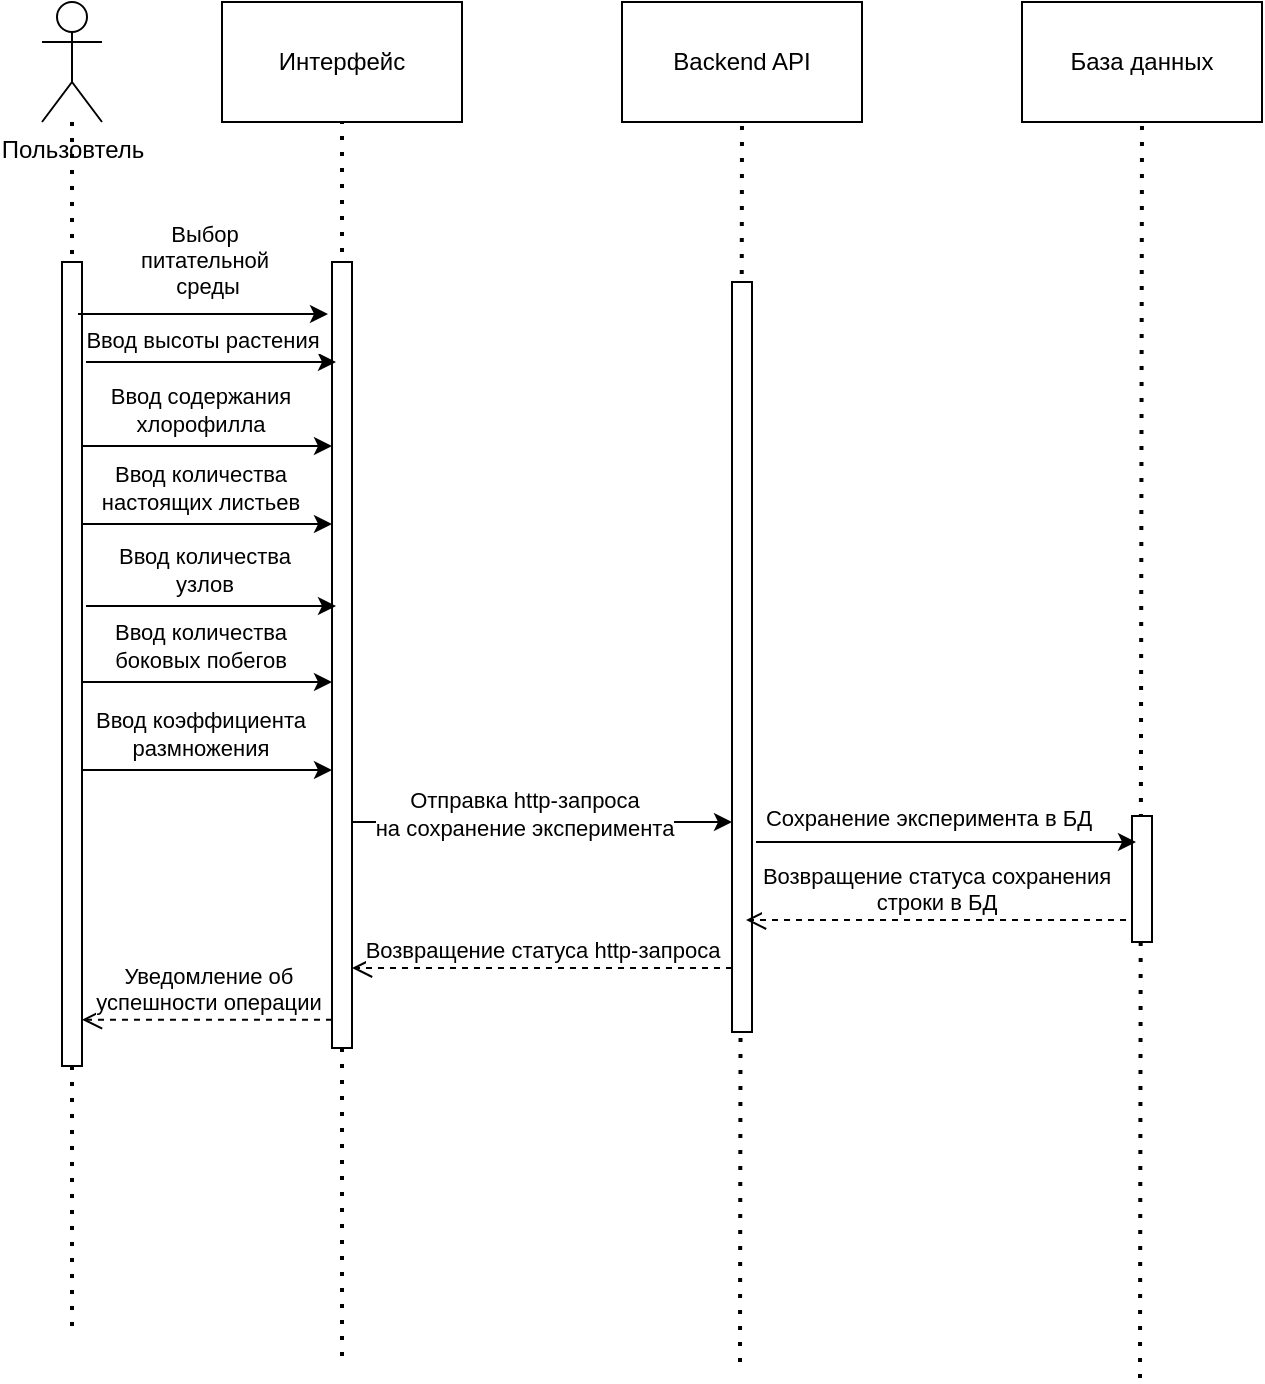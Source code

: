 <mxfile version="24.4.8" type="github">
  <diagram name="Page-1" id="zcy8_zAFrj_lsBXq3jjC">
    <mxGraphModel dx="1434" dy="781" grid="0" gridSize="10" guides="1" tooltips="1" connect="1" arrows="1" fold="1" page="1" pageScale="1" pageWidth="850" pageHeight="1100" math="0" shadow="0">
      <root>
        <mxCell id="0" />
        <mxCell id="1" parent="0" />
        <mxCell id="Y-hilgdHN-UzfRF6LN_a-17" value="" style="endArrow=none;dashed=1;html=1;dashPattern=1 3;strokeWidth=2;rounded=0;" edge="1" parent="1" source="Y-hilgdHN-UzfRF6LN_a-21">
          <mxGeometry width="50" height="50" relative="1" as="geometry">
            <mxPoint x="220" y="300" as="sourcePoint" />
            <mxPoint x="85" y="687" as="targetPoint" />
          </mxGeometry>
        </mxCell>
        <mxCell id="Y-hilgdHN-UzfRF6LN_a-18" value="" style="endArrow=none;dashed=1;html=1;dashPattern=1 3;strokeWidth=2;rounded=0;entryX=0.5;entryY=1;entryDx=0;entryDy=0;" edge="1" parent="1" target="Y-hilgdHN-UzfRF6LN_a-22">
          <mxGeometry width="50" height="50" relative="1" as="geometry">
            <mxPoint x="220" y="697" as="sourcePoint" />
            <mxPoint x="270" y="250" as="targetPoint" />
          </mxGeometry>
        </mxCell>
        <mxCell id="Y-hilgdHN-UzfRF6LN_a-19" value="" style="endArrow=none;dashed=1;html=1;dashPattern=1 3;strokeWidth=2;rounded=0;entryX=0.5;entryY=1;entryDx=0;entryDy=0;" edge="1" parent="1" target="Y-hilgdHN-UzfRF6LN_a-25">
          <mxGeometry width="50" height="50" relative="1" as="geometry">
            <mxPoint x="419" y="700" as="sourcePoint" />
            <mxPoint x="270" y="250" as="targetPoint" />
          </mxGeometry>
        </mxCell>
        <mxCell id="Y-hilgdHN-UzfRF6LN_a-20" value="" style="endArrow=none;dashed=1;html=1;dashPattern=1 3;strokeWidth=2;rounded=0;entryX=0.5;entryY=1;entryDx=0;entryDy=0;" edge="1" parent="1" target="Y-hilgdHN-UzfRF6LN_a-27">
          <mxGeometry width="50" height="50" relative="1" as="geometry">
            <mxPoint x="619" y="708" as="sourcePoint" />
            <mxPoint x="270" y="250" as="targetPoint" />
          </mxGeometry>
        </mxCell>
        <mxCell id="Y-hilgdHN-UzfRF6LN_a-21" value="Пользовтель" style="shape=umlActor;verticalLabelPosition=bottom;verticalAlign=top;html=1;outlineConnect=0;align=center;horizontal=1;labelPosition=center;" vertex="1" parent="1">
          <mxGeometry x="70" y="20" width="30" height="60" as="geometry" />
        </mxCell>
        <mxCell id="Y-hilgdHN-UzfRF6LN_a-22" value="Интерфейс" style="rounded=0;whiteSpace=wrap;html=1;" vertex="1" parent="1">
          <mxGeometry x="160" y="20" width="120" height="60" as="geometry" />
        </mxCell>
        <mxCell id="Y-hilgdHN-UzfRF6LN_a-23" value="" style="html=1;points=[[0,0,0,0,5],[0,1,0,0,-5],[1,0,0,0,5],[1,1,0,0,-5]];perimeter=orthogonalPerimeter;outlineConnect=0;targetShapes=umlLifeline;portConstraint=eastwest;newEdgeStyle={&quot;curved&quot;:0,&quot;rounded&quot;:0};" vertex="1" parent="1">
          <mxGeometry x="80" y="150" width="10" height="402" as="geometry" />
        </mxCell>
        <mxCell id="Y-hilgdHN-UzfRF6LN_a-24" value="" style="html=1;points=[[0,0,0,0,5],[0,1,0,0,-5],[1,0,0,0,5],[1,1,0,0,-5]];perimeter=orthogonalPerimeter;outlineConnect=0;targetShapes=umlLifeline;portConstraint=eastwest;newEdgeStyle={&quot;curved&quot;:0,&quot;rounded&quot;:0};" vertex="1" parent="1">
          <mxGeometry x="215" y="150" width="10" height="393" as="geometry" />
        </mxCell>
        <mxCell id="Y-hilgdHN-UzfRF6LN_a-25" value="Backend API" style="rounded=0;whiteSpace=wrap;html=1;" vertex="1" parent="1">
          <mxGeometry x="360" y="20" width="120" height="60" as="geometry" />
        </mxCell>
        <mxCell id="Y-hilgdHN-UzfRF6LN_a-26" value="" style="html=1;points=[[0,0,0,0,5],[0,1,0,0,-5],[1,0,0,0,5],[1,1,0,0,-5]];perimeter=orthogonalPerimeter;outlineConnect=0;targetShapes=umlLifeline;portConstraint=eastwest;newEdgeStyle={&quot;curved&quot;:0,&quot;rounded&quot;:0};" vertex="1" parent="1">
          <mxGeometry x="415" y="160" width="10" height="375" as="geometry" />
        </mxCell>
        <mxCell id="Y-hilgdHN-UzfRF6LN_a-27" value="База данных" style="rounded=0;whiteSpace=wrap;html=1;" vertex="1" parent="1">
          <mxGeometry x="560" y="20" width="120" height="60" as="geometry" />
        </mxCell>
        <mxCell id="Y-hilgdHN-UzfRF6LN_a-28" value="" style="html=1;points=[[0,0,0,0,5],[0,1,0,0,-5],[1,0,0,0,5],[1,1,0,0,-5]];perimeter=orthogonalPerimeter;outlineConnect=0;targetShapes=umlLifeline;portConstraint=eastwest;newEdgeStyle={&quot;curved&quot;:0,&quot;rounded&quot;:0};" vertex="1" parent="1">
          <mxGeometry x="615" y="427" width="10" height="63" as="geometry" />
        </mxCell>
        <mxCell id="Y-hilgdHN-UzfRF6LN_a-31" value="" style="endArrow=classic;html=1;rounded=0;" edge="1" parent="1">
          <mxGeometry width="50" height="50" relative="1" as="geometry">
            <mxPoint x="88" y="176" as="sourcePoint" />
            <mxPoint x="213" y="176" as="targetPoint" />
            <Array as="points">
              <mxPoint x="168" y="176" />
            </Array>
          </mxGeometry>
        </mxCell>
        <mxCell id="Y-hilgdHN-UzfRF6LN_a-32" value="&lt;div&gt;Выбор&lt;/div&gt;&lt;div&gt;питательной&lt;/div&gt;&lt;div&gt;&amp;nbsp;среды&lt;br&gt;&lt;/div&gt;" style="edgeLabel;html=1;align=center;verticalAlign=middle;resizable=0;points=[];" vertex="1" connectable="0" parent="Y-hilgdHN-UzfRF6LN_a-31">
          <mxGeometry x="-0.109" relative="1" as="geometry">
            <mxPoint x="7" y="-27" as="offset" />
          </mxGeometry>
        </mxCell>
        <mxCell id="Y-hilgdHN-UzfRF6LN_a-37" value="" style="endArrow=classic;html=1;rounded=0;" edge="1" parent="1">
          <mxGeometry width="50" height="50" relative="1" as="geometry">
            <mxPoint x="92" y="200" as="sourcePoint" />
            <mxPoint x="217" y="200" as="targetPoint" />
          </mxGeometry>
        </mxCell>
        <mxCell id="Y-hilgdHN-UzfRF6LN_a-38" value="Ввод высоты растения" style="edgeLabel;html=1;align=center;verticalAlign=middle;resizable=0;points=[];" vertex="1" connectable="0" parent="Y-hilgdHN-UzfRF6LN_a-37">
          <mxGeometry x="0.408" y="3" relative="1" as="geometry">
            <mxPoint x="-30" y="-8" as="offset" />
          </mxGeometry>
        </mxCell>
        <mxCell id="Y-hilgdHN-UzfRF6LN_a-39" value="" style="endArrow=classic;html=1;rounded=0;" edge="1" parent="1">
          <mxGeometry width="50" height="50" relative="1" as="geometry">
            <mxPoint x="90" y="242" as="sourcePoint" />
            <mxPoint x="215" y="242" as="targetPoint" />
          </mxGeometry>
        </mxCell>
        <mxCell id="Y-hilgdHN-UzfRF6LN_a-40" value="&lt;div&gt;Ввод содержания&lt;/div&gt;&lt;div&gt;хлорофилла&lt;br&gt;&lt;/div&gt;" style="edgeLabel;html=1;align=center;verticalAlign=middle;resizable=0;points=[];" vertex="1" connectable="0" parent="Y-hilgdHN-UzfRF6LN_a-39">
          <mxGeometry x="0.408" y="3" relative="1" as="geometry">
            <mxPoint x="-29" y="-15" as="offset" />
          </mxGeometry>
        </mxCell>
        <mxCell id="Y-hilgdHN-UzfRF6LN_a-41" value="" style="endArrow=classic;html=1;rounded=0;" edge="1" parent="1">
          <mxGeometry width="50" height="50" relative="1" as="geometry">
            <mxPoint x="90" y="281" as="sourcePoint" />
            <mxPoint x="215" y="281" as="targetPoint" />
          </mxGeometry>
        </mxCell>
        <mxCell id="Y-hilgdHN-UzfRF6LN_a-42" value="&lt;div&gt;Ввод количества &lt;br&gt;&lt;/div&gt;&lt;div&gt;настоящих листьев&lt;br&gt;&lt;/div&gt;" style="edgeLabel;html=1;align=center;verticalAlign=middle;resizable=0;points=[];" vertex="1" connectable="0" parent="Y-hilgdHN-UzfRF6LN_a-41">
          <mxGeometry x="0.408" y="3" relative="1" as="geometry">
            <mxPoint x="-29" y="-15" as="offset" />
          </mxGeometry>
        </mxCell>
        <mxCell id="Y-hilgdHN-UzfRF6LN_a-43" value="" style="endArrow=classic;html=1;rounded=0;" edge="1" parent="1">
          <mxGeometry width="50" height="50" relative="1" as="geometry">
            <mxPoint x="92" y="322" as="sourcePoint" />
            <mxPoint x="217" y="322" as="targetPoint" />
          </mxGeometry>
        </mxCell>
        <mxCell id="Y-hilgdHN-UzfRF6LN_a-44" value="&lt;div&gt;Ввод количества &lt;br&gt;&lt;/div&gt;&lt;div&gt;узлов&lt;br&gt;&lt;/div&gt;" style="edgeLabel;html=1;align=center;verticalAlign=middle;resizable=0;points=[];" vertex="1" connectable="0" parent="Y-hilgdHN-UzfRF6LN_a-43">
          <mxGeometry x="0.408" y="3" relative="1" as="geometry">
            <mxPoint x="-29" y="-15" as="offset" />
          </mxGeometry>
        </mxCell>
        <mxCell id="Y-hilgdHN-UzfRF6LN_a-45" value="" style="endArrow=classic;html=1;rounded=0;" edge="1" parent="1">
          <mxGeometry width="50" height="50" relative="1" as="geometry">
            <mxPoint x="90" y="360" as="sourcePoint" />
            <mxPoint x="215" y="360" as="targetPoint" />
          </mxGeometry>
        </mxCell>
        <mxCell id="Y-hilgdHN-UzfRF6LN_a-46" value="&lt;div&gt;Ввод количества &lt;br&gt;&lt;/div&gt;&lt;div&gt;боковых побегов&lt;br&gt;&lt;/div&gt;" style="edgeLabel;html=1;align=center;verticalAlign=middle;resizable=0;points=[];" vertex="1" connectable="0" parent="Y-hilgdHN-UzfRF6LN_a-45">
          <mxGeometry x="0.408" y="3" relative="1" as="geometry">
            <mxPoint x="-29" y="-15" as="offset" />
          </mxGeometry>
        </mxCell>
        <mxCell id="Y-hilgdHN-UzfRF6LN_a-47" value="" style="endArrow=classic;html=1;rounded=0;" edge="1" parent="1">
          <mxGeometry width="50" height="50" relative="1" as="geometry">
            <mxPoint x="90" y="404" as="sourcePoint" />
            <mxPoint x="215" y="404" as="targetPoint" />
          </mxGeometry>
        </mxCell>
        <mxCell id="Y-hilgdHN-UzfRF6LN_a-48" value="&lt;div&gt;Ввод коэффициента&lt;/div&gt;&lt;div&gt;размножения&lt;br&gt;&lt;/div&gt;" style="edgeLabel;html=1;align=center;verticalAlign=middle;resizable=0;points=[];" vertex="1" connectable="0" parent="Y-hilgdHN-UzfRF6LN_a-47">
          <mxGeometry x="0.408" y="3" relative="1" as="geometry">
            <mxPoint x="-29" y="-15" as="offset" />
          </mxGeometry>
        </mxCell>
        <mxCell id="Y-hilgdHN-UzfRF6LN_a-49" value="" style="endArrow=classic;html=1;rounded=0;" edge="1" parent="1" target="Y-hilgdHN-UzfRF6LN_a-26">
          <mxGeometry width="50" height="50" relative="1" as="geometry">
            <mxPoint x="225" y="430" as="sourcePoint" />
            <mxPoint x="306" y="430" as="targetPoint" />
          </mxGeometry>
        </mxCell>
        <mxCell id="Y-hilgdHN-UzfRF6LN_a-50" value="&lt;div&gt;Отправка http-запроса&lt;/div&gt;&lt;div&gt;на сохранение эксперимента&lt;br&gt;&lt;/div&gt;" style="edgeLabel;html=1;align=center;verticalAlign=middle;resizable=0;points=[];" vertex="1" connectable="0" parent="Y-hilgdHN-UzfRF6LN_a-49">
          <mxGeometry x="-0.095" y="4" relative="1" as="geometry">
            <mxPoint as="offset" />
          </mxGeometry>
        </mxCell>
        <mxCell id="Y-hilgdHN-UzfRF6LN_a-51" value="" style="endArrow=classic;html=1;rounded=0;" edge="1" parent="1">
          <mxGeometry width="50" height="50" relative="1" as="geometry">
            <mxPoint x="427" y="440" as="sourcePoint" />
            <mxPoint x="617" y="440" as="targetPoint" />
          </mxGeometry>
        </mxCell>
        <mxCell id="Y-hilgdHN-UzfRF6LN_a-52" value="Сохранение эксперимента в БД" style="edgeLabel;html=1;align=center;verticalAlign=middle;resizable=0;points=[];" vertex="1" connectable="0" parent="Y-hilgdHN-UzfRF6LN_a-51">
          <mxGeometry x="-0.379" y="-1" relative="1" as="geometry">
            <mxPoint x="27" y="-13" as="offset" />
          </mxGeometry>
        </mxCell>
        <mxCell id="Y-hilgdHN-UzfRF6LN_a-54" value="&lt;div&gt;Возвращение статуса сохранения &lt;br&gt;&lt;/div&gt;&lt;div&gt;строки в БД&lt;br&gt;&lt;/div&gt;" style="html=1;verticalAlign=bottom;endArrow=open;dashed=1;endSize=8;curved=0;rounded=0;" edge="1" parent="1">
          <mxGeometry relative="1" as="geometry">
            <mxPoint x="612" y="479" as="sourcePoint" />
            <mxPoint x="422" y="479" as="targetPoint" />
          </mxGeometry>
        </mxCell>
        <mxCell id="Y-hilgdHN-UzfRF6LN_a-55" value="Возвращение статуса http-запроса" style="html=1;verticalAlign=bottom;endArrow=open;dashed=1;endSize=8;curved=0;rounded=0;" edge="1" parent="1">
          <mxGeometry relative="1" as="geometry">
            <mxPoint x="415" y="503" as="sourcePoint" />
            <mxPoint x="225" y="503" as="targetPoint" />
          </mxGeometry>
        </mxCell>
        <mxCell id="Y-hilgdHN-UzfRF6LN_a-56" value="&lt;div&gt;Уведомление об&lt;/div&gt;&lt;div&gt;успешности операции&lt;br&gt;&lt;/div&gt;" style="html=1;verticalAlign=bottom;endArrow=open;dashed=1;endSize=8;curved=0;rounded=0;exitX=0;exitY=0.964;exitDx=0;exitDy=0;exitPerimeter=0;" edge="1" parent="1" source="Y-hilgdHN-UzfRF6LN_a-24" target="Y-hilgdHN-UzfRF6LN_a-23">
          <mxGeometry relative="1" as="geometry">
            <mxPoint x="195" y="529" as="sourcePoint" />
            <mxPoint x="115" y="529" as="targetPoint" />
          </mxGeometry>
        </mxCell>
      </root>
    </mxGraphModel>
  </diagram>
</mxfile>
